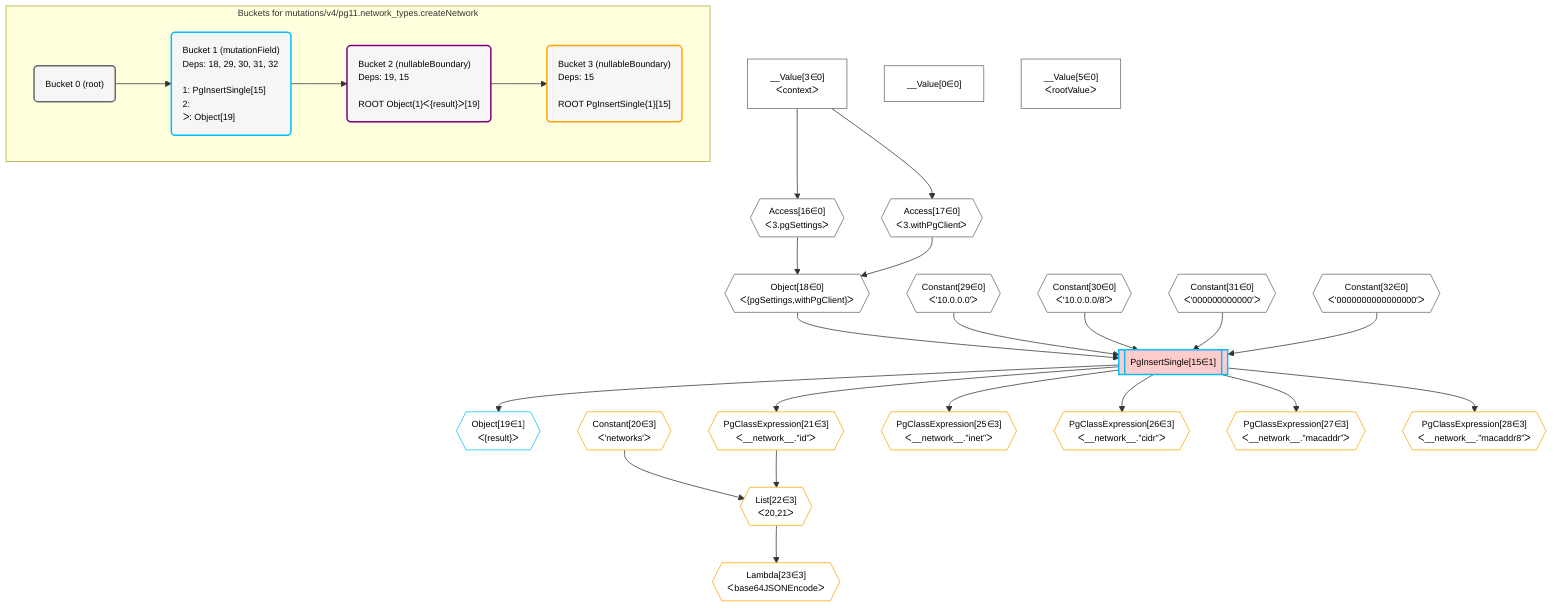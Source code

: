 %%{init: {'themeVariables': { 'fontSize': '12px'}}}%%
graph TD
    classDef path fill:#eee,stroke:#000,color:#000
    classDef plan fill:#fff,stroke-width:1px,color:#000
    classDef itemplan fill:#fff,stroke-width:2px,color:#000
    classDef unbatchedplan fill:#dff,stroke-width:1px,color:#000
    classDef sideeffectplan fill:#fcc,stroke-width:2px,color:#000
    classDef bucket fill:#f6f6f6,color:#000,stroke-width:2px,text-align:left


    %% plan dependencies
    Object18{{"Object[18∈0]<br />ᐸ{pgSettings,withPgClient}ᐳ"}}:::plan
    Access16{{"Access[16∈0]<br />ᐸ3.pgSettingsᐳ"}}:::plan
    Access17{{"Access[17∈0]<br />ᐸ3.withPgClientᐳ"}}:::plan
    Access16 & Access17 --> Object18
    __Value3["__Value[3∈0]<br />ᐸcontextᐳ"]:::plan
    __Value3 --> Access16
    __Value3 --> Access17
    __Value0["__Value[0∈0]"]:::plan
    __Value5["__Value[5∈0]<br />ᐸrootValueᐳ"]:::plan
    Constant29{{"Constant[29∈0]<br />ᐸ'10.0.0.0'ᐳ"}}:::plan
    Constant30{{"Constant[30∈0]<br />ᐸ'10.0.0.0/8'ᐳ"}}:::plan
    Constant31{{"Constant[31∈0]<br />ᐸ'000000000000'ᐳ"}}:::plan
    Constant32{{"Constant[32∈0]<br />ᐸ'0000000000000000'ᐳ"}}:::plan
    PgInsertSingle15[["PgInsertSingle[15∈1]"]]:::sideeffectplan
    Object18 & Constant29 & Constant30 & Constant31 & Constant32 --> PgInsertSingle15
    Object19{{"Object[19∈1]<br />ᐸ{result}ᐳ"}}:::plan
    PgInsertSingle15 --> Object19
    List22{{"List[22∈3]<br />ᐸ20,21ᐳ"}}:::plan
    Constant20{{"Constant[20∈3]<br />ᐸ'networks'ᐳ"}}:::plan
    PgClassExpression21{{"PgClassExpression[21∈3]<br />ᐸ__network__.”id”ᐳ"}}:::plan
    Constant20 & PgClassExpression21 --> List22
    PgInsertSingle15 --> PgClassExpression21
    Lambda23{{"Lambda[23∈3]<br />ᐸbase64JSONEncodeᐳ"}}:::plan
    List22 --> Lambda23
    PgClassExpression25{{"PgClassExpression[25∈3]<br />ᐸ__network__.”inet”ᐳ"}}:::plan
    PgInsertSingle15 --> PgClassExpression25
    PgClassExpression26{{"PgClassExpression[26∈3]<br />ᐸ__network__.”cidr”ᐳ"}}:::plan
    PgInsertSingle15 --> PgClassExpression26
    PgClassExpression27{{"PgClassExpression[27∈3]<br />ᐸ__network__.”macaddr”ᐳ"}}:::plan
    PgInsertSingle15 --> PgClassExpression27
    PgClassExpression28{{"PgClassExpression[28∈3]<br />ᐸ__network__.”macaddr8”ᐳ"}}:::plan
    PgInsertSingle15 --> PgClassExpression28

    %% define steps

    subgraph "Buckets for mutations/v4/pg11.network_types.createNetwork"
    Bucket0("Bucket 0 (root)"):::bucket
    classDef bucket0 stroke:#696969
    class Bucket0,__Value0,__Value3,__Value5,Access16,Access17,Object18,Constant29,Constant30,Constant31,Constant32 bucket0
    Bucket1("Bucket 1 (mutationField)<br />Deps: 18, 29, 30, 31, 32<br /><br />1: PgInsertSingle[15]<br />2: <br />ᐳ: Object[19]"):::bucket
    classDef bucket1 stroke:#00bfff
    class Bucket1,PgInsertSingle15,Object19 bucket1
    Bucket2("Bucket 2 (nullableBoundary)<br />Deps: 19, 15<br /><br />ROOT Object{1}ᐸ{result}ᐳ[19]"):::bucket
    classDef bucket2 stroke:#7f007f
    class Bucket2 bucket2
    Bucket3("Bucket 3 (nullableBoundary)<br />Deps: 15<br /><br />ROOT PgInsertSingle{1}[15]"):::bucket
    classDef bucket3 stroke:#ffa500
    class Bucket3,Constant20,PgClassExpression21,List22,Lambda23,PgClassExpression25,PgClassExpression26,PgClassExpression27,PgClassExpression28 bucket3
    Bucket0 --> Bucket1
    Bucket1 --> Bucket2
    Bucket2 --> Bucket3
    end